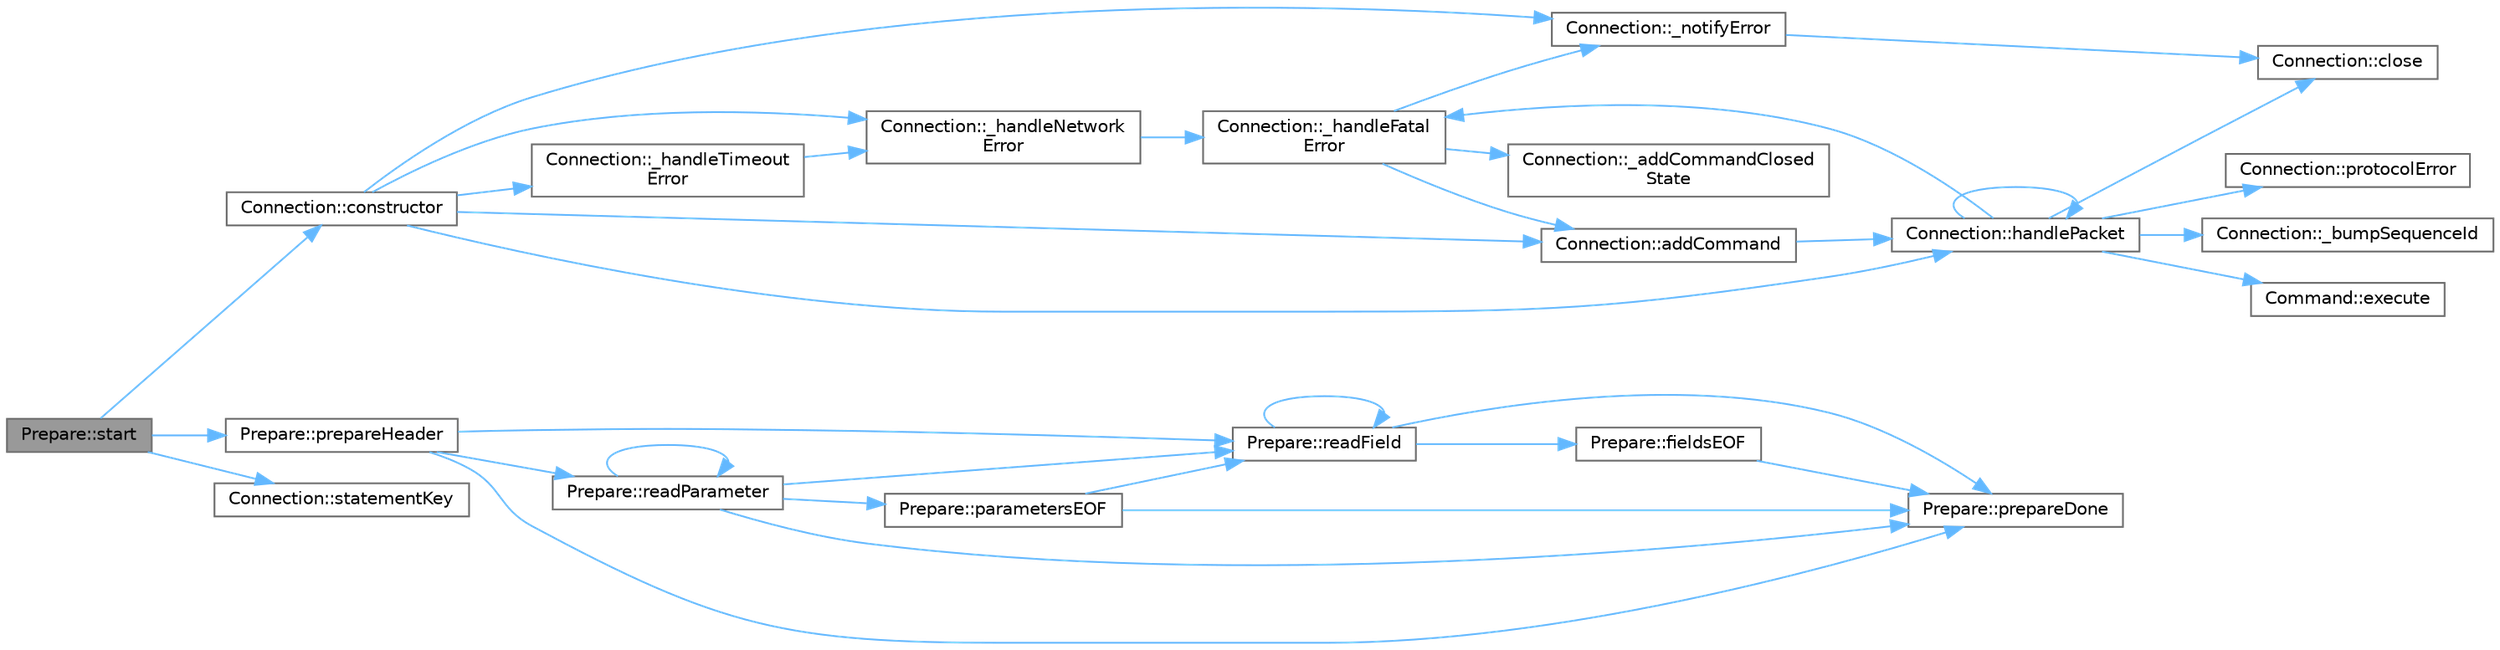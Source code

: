 digraph "Prepare::start"
{
 // INTERACTIVE_SVG=YES
 // LATEX_PDF_SIZE
  bgcolor="transparent";
  edge [fontname=Helvetica,fontsize=10,labelfontname=Helvetica,labelfontsize=10];
  node [fontname=Helvetica,fontsize=10,shape=box,height=0.2,width=0.4];
  rankdir="LR";
  Node1 [id="Node000001",label="Prepare::start",height=0.2,width=0.4,color="gray40", fillcolor="grey60", style="filled", fontcolor="black",tooltip=" "];
  Node1 -> Node2 [id="edge35_Node000001_Node000002",color="steelblue1",style="solid",tooltip=" "];
  Node2 [id="Node000002",label="Connection::constructor",height=0.2,width=0.4,color="grey40", fillcolor="white", style="filled",URL="$dc/d14/a00720_abac7084361ea6ff57258cbce63beb442.html#abac7084361ea6ff57258cbce63beb442",tooltip=" "];
  Node2 -> Node3 [id="edge36_Node000002_Node000003",color="steelblue1",style="solid",tooltip=" "];
  Node3 [id="Node000003",label="Connection::_handleNetwork\lError",height=0.2,width=0.4,color="grey40", fillcolor="white", style="filled",URL="$dc/d14/a00720_a8a58446fa260dba846b16013734f0d2a.html#a8a58446fa260dba846b16013734f0d2a",tooltip=" "];
  Node3 -> Node4 [id="edge37_Node000003_Node000004",color="steelblue1",style="solid",tooltip=" "];
  Node4 [id="Node000004",label="Connection::_handleFatal\lError",height=0.2,width=0.4,color="grey40", fillcolor="white", style="filled",URL="$dc/d14/a00720_adb624b15d757e1ebfb218a45260d5630.html#adb624b15d757e1ebfb218a45260d5630",tooltip=" "];
  Node4 -> Node5 [id="edge38_Node000004_Node000005",color="steelblue1",style="solid",tooltip=" "];
  Node5 [id="Node000005",label="Connection::_addCommandClosed\lState",height=0.2,width=0.4,color="grey40", fillcolor="white", style="filled",URL="$dc/d14/a00720_aa2b13ffdea1be2a5455440c7f645a088.html#aa2b13ffdea1be2a5455440c7f645a088",tooltip=" "];
  Node4 -> Node6 [id="edge39_Node000004_Node000006",color="steelblue1",style="solid",tooltip=" "];
  Node6 [id="Node000006",label="Connection::_notifyError",height=0.2,width=0.4,color="grey40", fillcolor="white", style="filled",URL="$dc/d14/a00720_a95c76c9890cb0c0d88273acbec7f43b8.html#a95c76c9890cb0c0d88273acbec7f43b8",tooltip=" "];
  Node6 -> Node7 [id="edge40_Node000006_Node000007",color="steelblue1",style="solid",tooltip=" "];
  Node7 [id="Node000007",label="Connection::close",height=0.2,width=0.4,color="grey40", fillcolor="white", style="filled",URL="$dc/d14/a00720_ae6b64fd2a4364f4e72221c50139392ee.html#ae6b64fd2a4364f4e72221c50139392ee",tooltip=" "];
  Node4 -> Node8 [id="edge41_Node000004_Node000008",color="steelblue1",style="solid",tooltip=" "];
  Node8 [id="Node000008",label="Connection::addCommand",height=0.2,width=0.4,color="grey40", fillcolor="white", style="filled",URL="$dc/d14/a00720_a4964f8e380fd81566f183e2f4d5328c5.html#a4964f8e380fd81566f183e2f4d5328c5",tooltip=" "];
  Node8 -> Node9 [id="edge42_Node000008_Node000009",color="steelblue1",style="solid",tooltip=" "];
  Node9 [id="Node000009",label="Connection::handlePacket",height=0.2,width=0.4,color="grey40", fillcolor="white", style="filled",URL="$dc/d14/a00720_a000de33e8bc7ed6581c2788091b7128d.html#a000de33e8bc7ed6581c2788091b7128d",tooltip=" "];
  Node9 -> Node10 [id="edge43_Node000009_Node000010",color="steelblue1",style="solid",tooltip=" "];
  Node10 [id="Node000010",label="Connection::_bumpSequenceId",height=0.2,width=0.4,color="grey40", fillcolor="white", style="filled",URL="$dc/d14/a00720_adba198bb46543151133ff2f22c138cdc.html#adba198bb46543151133ff2f22c138cdc",tooltip=" "];
  Node9 -> Node4 [id="edge44_Node000009_Node000004",color="steelblue1",style="solid",tooltip=" "];
  Node9 -> Node7 [id="edge45_Node000009_Node000007",color="steelblue1",style="solid",tooltip=" "];
  Node9 -> Node11 [id="edge46_Node000009_Node000011",color="steelblue1",style="solid",tooltip=" "];
  Node11 [id="Node000011",label="Command::execute",height=0.2,width=0.4,color="grey40", fillcolor="white", style="filled",URL="$d3/db4/a00684_aee684a8d804245990df341f52906abc2.html#aee684a8d804245990df341f52906abc2",tooltip=" "];
  Node9 -> Node9 [id="edge47_Node000009_Node000009",color="steelblue1",style="solid",tooltip=" "];
  Node9 -> Node12 [id="edge48_Node000009_Node000012",color="steelblue1",style="solid",tooltip=" "];
  Node12 [id="Node000012",label="Connection::protocolError",height=0.2,width=0.4,color="grey40", fillcolor="white", style="filled",URL="$dc/d14/a00720_ac34dba03a7369de693f9b8faa5037541.html#ac34dba03a7369de693f9b8faa5037541",tooltip=" "];
  Node2 -> Node13 [id="edge49_Node000002_Node000013",color="steelblue1",style="solid",tooltip=" "];
  Node13 [id="Node000013",label="Connection::_handleTimeout\lError",height=0.2,width=0.4,color="grey40", fillcolor="white", style="filled",URL="$dc/d14/a00720_a16c0829a4767a082fe29ce2e30ee4469.html#a16c0829a4767a082fe29ce2e30ee4469",tooltip=" "];
  Node13 -> Node3 [id="edge50_Node000013_Node000003",color="steelblue1",style="solid",tooltip=" "];
  Node2 -> Node6 [id="edge51_Node000002_Node000006",color="steelblue1",style="solid",tooltip=" "];
  Node2 -> Node8 [id="edge52_Node000002_Node000008",color="steelblue1",style="solid",tooltip=" "];
  Node2 -> Node9 [id="edge53_Node000002_Node000009",color="steelblue1",style="solid",tooltip=" "];
  Node1 -> Node14 [id="edge54_Node000001_Node000014",color="steelblue1",style="solid",tooltip=" "];
  Node14 [id="Node000014",label="Prepare::prepareHeader",height=0.2,width=0.4,color="grey40", fillcolor="white", style="filled",URL="$d0/d15/a00700_a964ee5619e114baa43dc56f616ac2b50.html#a964ee5619e114baa43dc56f616ac2b50",tooltip=" "];
  Node14 -> Node15 [id="edge55_Node000014_Node000015",color="steelblue1",style="solid",tooltip=" "];
  Node15 [id="Node000015",label="Prepare::prepareDone",height=0.2,width=0.4,color="grey40", fillcolor="white", style="filled",URL="$d0/d15/a00700_a139fdefbae8ef7d4f3864f783d502783.html#a139fdefbae8ef7d4f3864f783d502783",tooltip=" "];
  Node14 -> Node16 [id="edge56_Node000014_Node000016",color="steelblue1",style="solid",tooltip=" "];
  Node16 [id="Node000016",label="Prepare::readField",height=0.2,width=0.4,color="grey40", fillcolor="white", style="filled",URL="$d0/d15/a00700_a2c61f18d395d64d10b719227c6808d57.html#a2c61f18d395d64d10b719227c6808d57",tooltip=" "];
  Node16 -> Node17 [id="edge57_Node000016_Node000017",color="steelblue1",style="solid",tooltip=" "];
  Node17 [id="Node000017",label="Prepare::fieldsEOF",height=0.2,width=0.4,color="grey40", fillcolor="white", style="filled",URL="$d0/d15/a00700_a2e82b300f3c6c0d5e843573b06ee580f.html#a2e82b300f3c6c0d5e843573b06ee580f",tooltip=" "];
  Node17 -> Node15 [id="edge58_Node000017_Node000015",color="steelblue1",style="solid",tooltip=" "];
  Node16 -> Node15 [id="edge59_Node000016_Node000015",color="steelblue1",style="solid",tooltip=" "];
  Node16 -> Node16 [id="edge60_Node000016_Node000016",color="steelblue1",style="solid",tooltip=" "];
  Node14 -> Node18 [id="edge61_Node000014_Node000018",color="steelblue1",style="solid",tooltip=" "];
  Node18 [id="Node000018",label="Prepare::readParameter",height=0.2,width=0.4,color="grey40", fillcolor="white", style="filled",URL="$d0/d15/a00700_a8e0d02b5c8dc8d7f5aa69ac9d42b39e0.html#a8e0d02b5c8dc8d7f5aa69ac9d42b39e0",tooltip=" "];
  Node18 -> Node19 [id="edge62_Node000018_Node000019",color="steelblue1",style="solid",tooltip=" "];
  Node19 [id="Node000019",label="Prepare::parametersEOF",height=0.2,width=0.4,color="grey40", fillcolor="white", style="filled",URL="$d0/d15/a00700_a0f4878440e57a39abea35b027a208ec8.html#a0f4878440e57a39abea35b027a208ec8",tooltip=" "];
  Node19 -> Node15 [id="edge63_Node000019_Node000015",color="steelblue1",style="solid",tooltip=" "];
  Node19 -> Node16 [id="edge64_Node000019_Node000016",color="steelblue1",style="solid",tooltip=" "];
  Node18 -> Node15 [id="edge65_Node000018_Node000015",color="steelblue1",style="solid",tooltip=" "];
  Node18 -> Node16 [id="edge66_Node000018_Node000016",color="steelblue1",style="solid",tooltip=" "];
  Node18 -> Node18 [id="edge67_Node000018_Node000018",color="steelblue1",style="solid",tooltip=" "];
  Node1 -> Node20 [id="edge68_Node000001_Node000020",color="steelblue1",style="solid",tooltip=" "];
  Node20 [id="Node000020",label="Connection::statementKey",height=0.2,width=0.4,color="grey40", fillcolor="white", style="filled",URL="$dc/d14/a00720_a8ce14fd5be8c781f3ddbaa41a0a69b9a.html#a8ce14fd5be8c781f3ddbaa41a0a69b9a",tooltip=" "];
}
